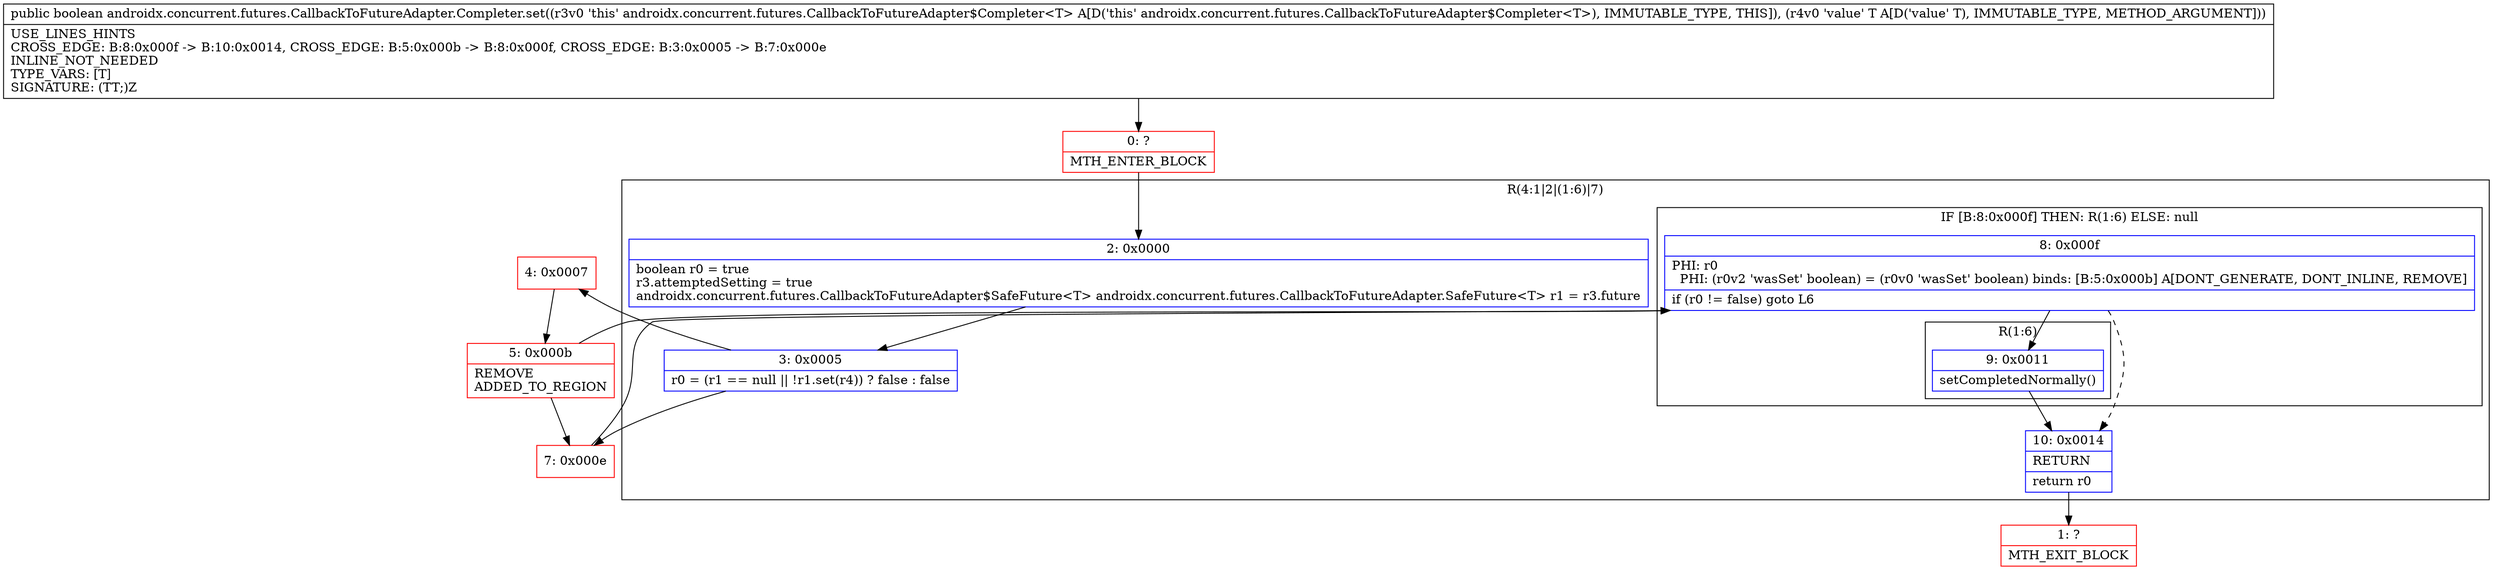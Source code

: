 digraph "CFG forandroidx.concurrent.futures.CallbackToFutureAdapter.Completer.set(Ljava\/lang\/Object;)Z" {
subgraph cluster_Region_1516162173 {
label = "R(4:1|2|(1:6)|7)";
node [shape=record,color=blue];
Node_2 [shape=record,label="{2\:\ 0x0000|boolean r0 = true\lr3.attemptedSetting = true\landroidx.concurrent.futures.CallbackToFutureAdapter$SafeFuture\<T\> androidx.concurrent.futures.CallbackToFutureAdapter.SafeFuture\<T\> r1 = r3.future\l}"];
Node_3 [shape=record,label="{3\:\ 0x0005|r0 = (r1 == null \|\| !r1.set(r4)) ? false : false\l}"];
subgraph cluster_IfRegion_2106882475 {
label = "IF [B:8:0x000f] THEN: R(1:6) ELSE: null";
node [shape=record,color=blue];
Node_8 [shape=record,label="{8\:\ 0x000f|PHI: r0 \l  PHI: (r0v2 'wasSet' boolean) = (r0v0 'wasSet' boolean) binds: [B:5:0x000b] A[DONT_GENERATE, DONT_INLINE, REMOVE]\l|if (r0 != false) goto L6\l}"];
subgraph cluster_Region_1387341962 {
label = "R(1:6)";
node [shape=record,color=blue];
Node_9 [shape=record,label="{9\:\ 0x0011|setCompletedNormally()\l}"];
}
}
Node_10 [shape=record,label="{10\:\ 0x0014|RETURN\l|return r0\l}"];
}
Node_0 [shape=record,color=red,label="{0\:\ ?|MTH_ENTER_BLOCK\l}"];
Node_4 [shape=record,color=red,label="{4\:\ 0x0007}"];
Node_5 [shape=record,color=red,label="{5\:\ 0x000b|REMOVE\lADDED_TO_REGION\l}"];
Node_1 [shape=record,color=red,label="{1\:\ ?|MTH_EXIT_BLOCK\l}"];
Node_7 [shape=record,color=red,label="{7\:\ 0x000e}"];
MethodNode[shape=record,label="{public boolean androidx.concurrent.futures.CallbackToFutureAdapter.Completer.set((r3v0 'this' androidx.concurrent.futures.CallbackToFutureAdapter$Completer\<T\> A[D('this' androidx.concurrent.futures.CallbackToFutureAdapter$Completer\<T\>), IMMUTABLE_TYPE, THIS]), (r4v0 'value' T A[D('value' T), IMMUTABLE_TYPE, METHOD_ARGUMENT]))  | USE_LINES_HINTS\lCROSS_EDGE: B:8:0x000f \-\> B:10:0x0014, CROSS_EDGE: B:5:0x000b \-\> B:8:0x000f, CROSS_EDGE: B:3:0x0005 \-\> B:7:0x000e\lINLINE_NOT_NEEDED\lTYPE_VARS: [T]\lSIGNATURE: (TT;)Z\l}"];
MethodNode -> Node_0;Node_2 -> Node_3;
Node_3 -> Node_4;
Node_3 -> Node_7;
Node_8 -> Node_9;
Node_8 -> Node_10[style=dashed];
Node_9 -> Node_10;
Node_10 -> Node_1;
Node_0 -> Node_2;
Node_4 -> Node_5;
Node_5 -> Node_7;
Node_5 -> Node_8;
Node_7 -> Node_8;
}

